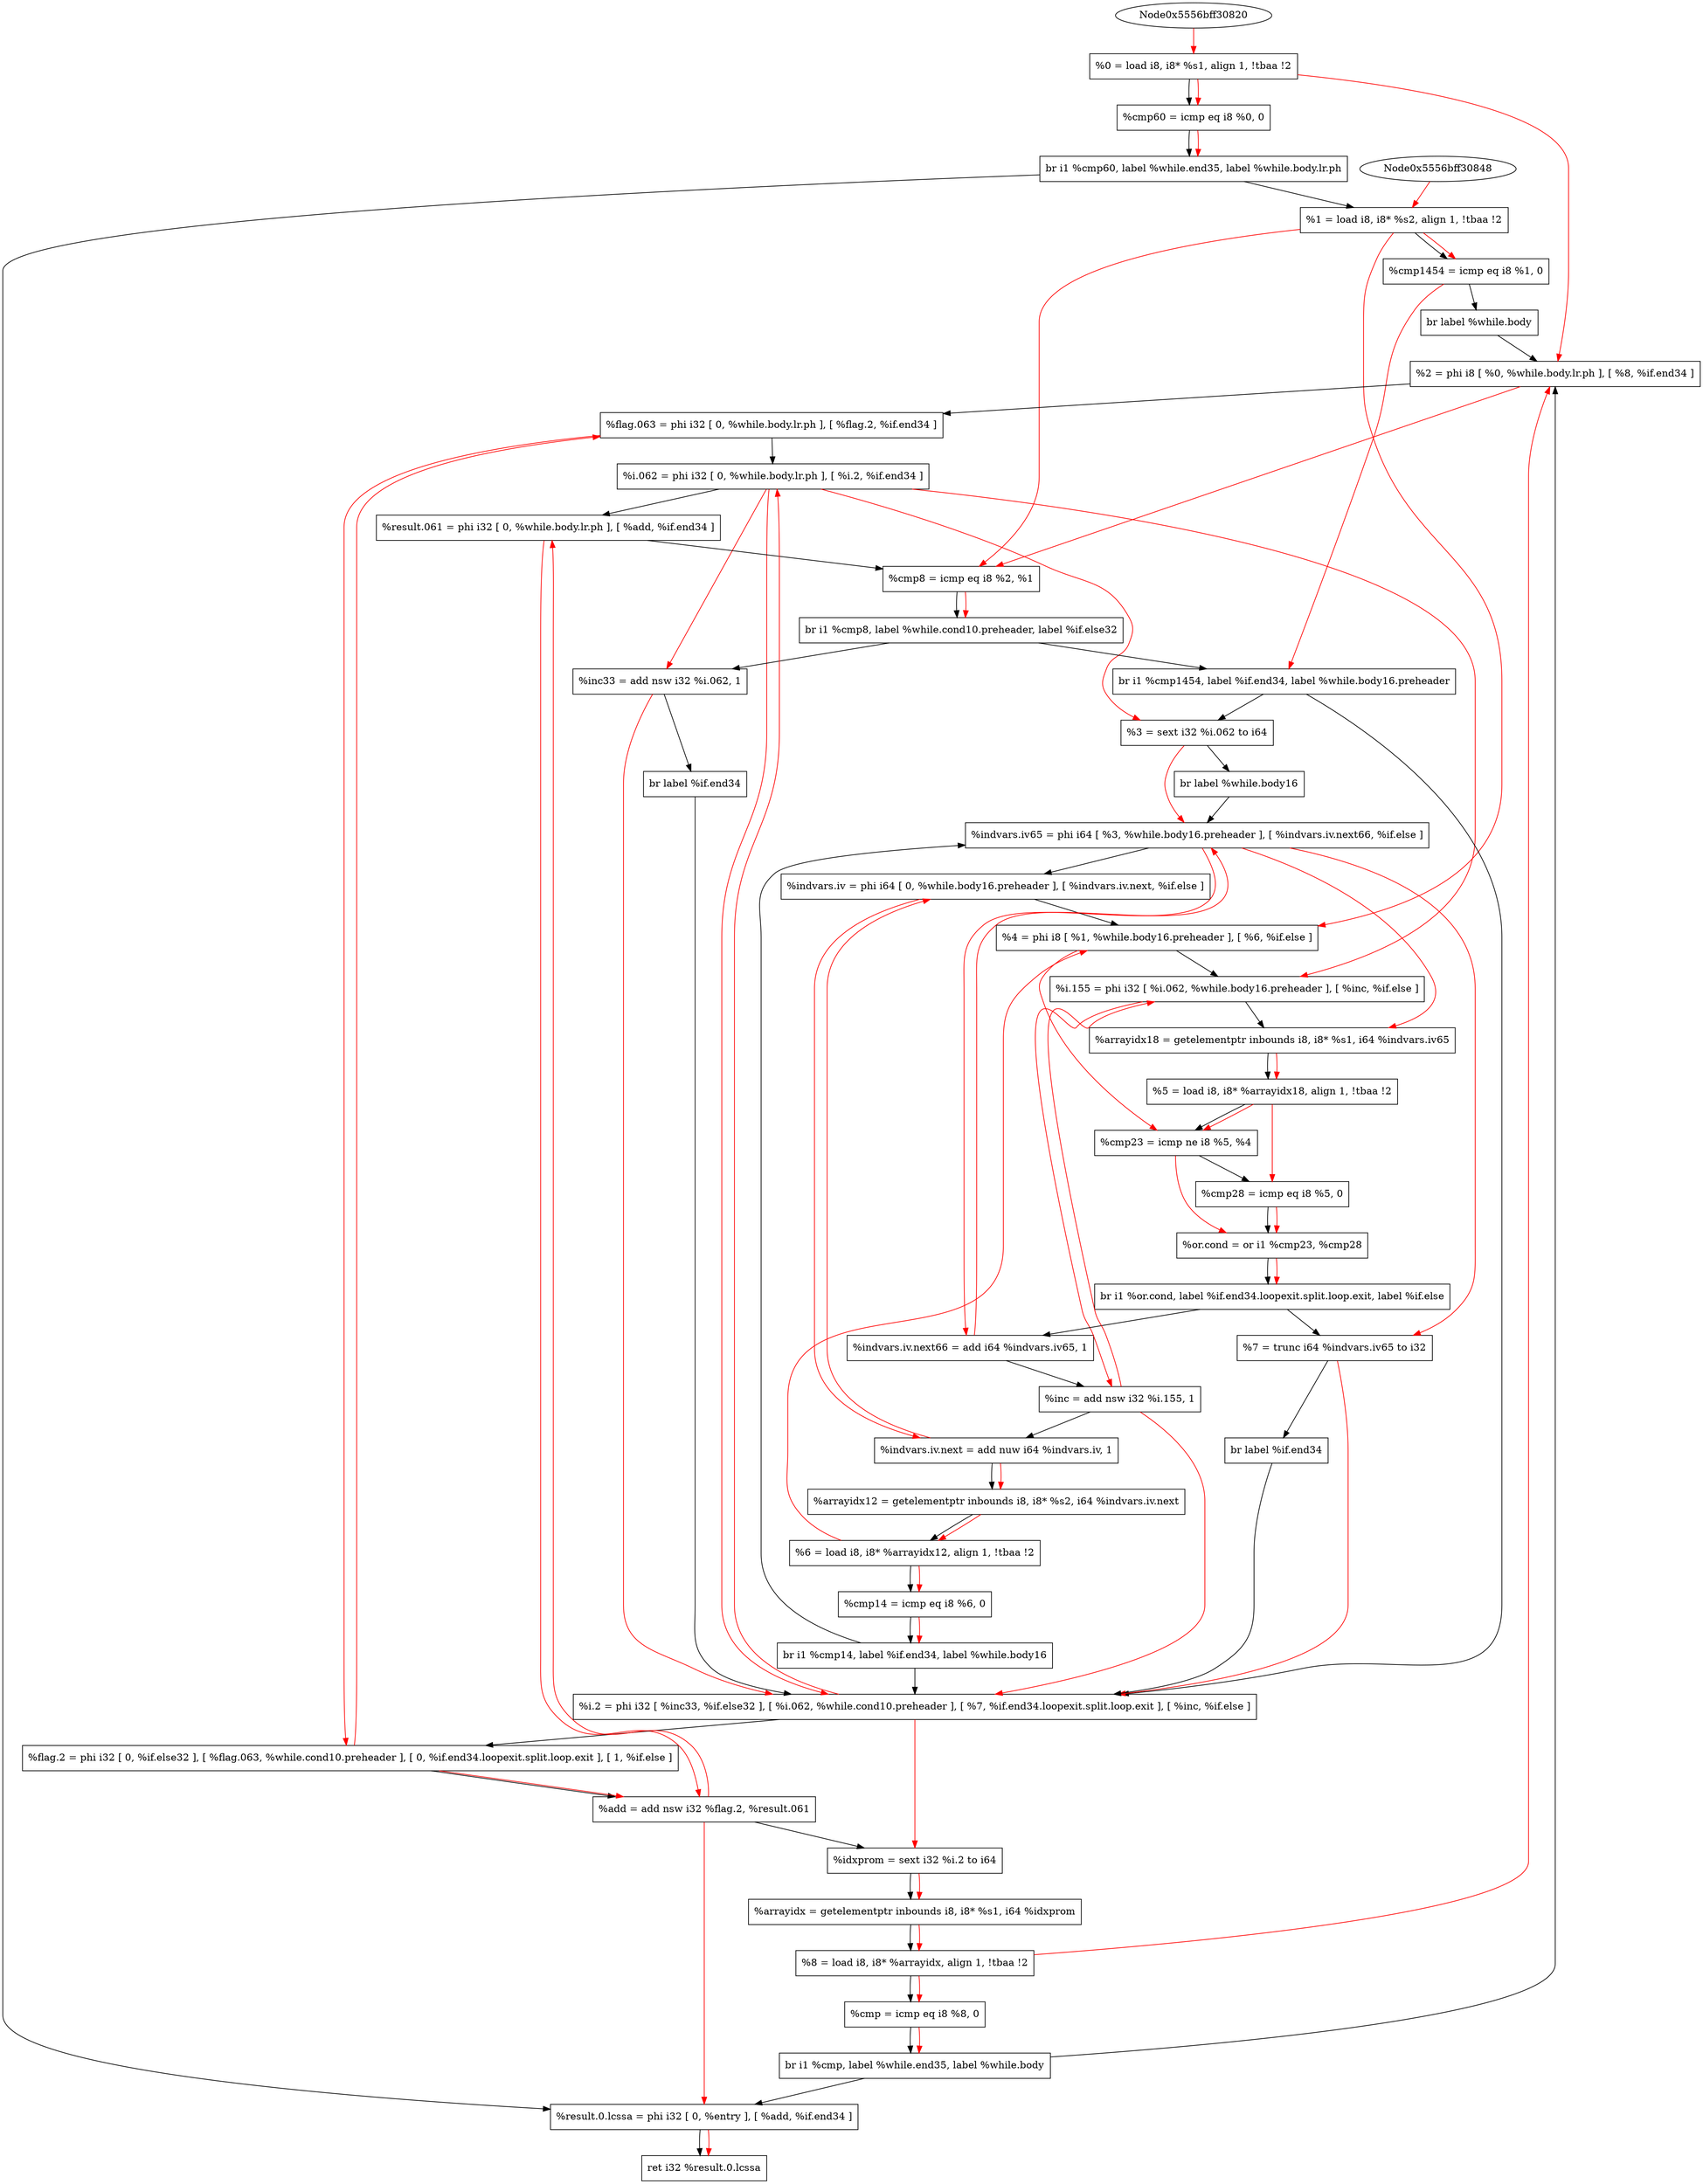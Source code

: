 digraph "CDFG for'func' function" {
	Node0x5556bff30a08[shape=record, label="  %0 = load i8, i8* %s1, align 1, !tbaa !2"];
	Node0x5556bff31f70[shape=record, label="  %cmp60 = icmp eq i8 %0, 0"];
	Node0x5556bfeb9db8[shape=record, label="  br i1 %cmp60, label %while.end35, label %while.body.lr.ph"];
	Node0x5556bff32178[shape=record, label="  %1 = load i8, i8* %s2, align 1, !tbaa !2"];
	Node0x5556bff32850[shape=record, label="  %cmp1454 = icmp eq i8 %1, 0"];
	Node0x5556bff32958[shape=record, label="  br label %while.body"];
	Node0x5556bff32a68[shape=record, label="  %2 = phi i8 [ %0, %while.body.lr.ph ], [ %8, %if.end34 ]"];
	Node0x5556bff32c28[shape=record, label="  %flag.063 = phi i32 [ 0, %while.body.lr.ph ], [ %flag.2, %if.end34 ]"];
	Node0x5556bff32da8[shape=record, label="  %i.062 = phi i32 [ 0, %while.body.lr.ph ], [ %i.2, %if.end34 ]"];
	Node0x5556bff32f18[shape=record, label="  %result.061 = phi i32 [ 0, %while.body.lr.ph ], [ %add, %if.end34 ]"];
	Node0x5556bff32fe0[shape=record, label="  %cmp8 = icmp eq i8 %2, %1"];
	Node0x5556bfec5228[shape=record, label="  br i1 %cmp8, label %while.cond10.preheader, label %if.else32"];
	Node0x5556bfec5348[shape=record, label="  br i1 %cmp1454, label %if.end34, label %while.body16.preheader"];
	Node0x5556bff332a8[shape=record, label="  %3 = sext i32 %i.062 to i64"];
	Node0x5556bff33568[shape=record, label="  br label %while.body16"];
	Node0x5556bff336e8[shape=record, label="  %indvars.iv65 = phi i64 [ %3, %while.body16.preheader ], [ %indvars.iv.next66, %if.else ]"];
	Node0x5556bff33878[shape=record, label="  %indvars.iv = phi i64 [ 0, %while.body16.preheader ], [ %indvars.iv.next, %if.else ]"];
	Node0x5556bff339e8[shape=record, label="  %4 = phi i8 [ %1, %while.body16.preheader ], [ %6, %if.else ]"];
	Node0x5556bff33b58[shape=record, label="  %i.155 = phi i32 [ %i.062, %while.body16.preheader ], [ %inc, %if.else ]"];
	Node0x5556bff33c40[shape=record, label="  %arrayidx18 = getelementptr inbounds i8, i8* %s1, i64 %indvars.iv65"];
	Node0x5556bff33ca8[shape=record, label="  %5 = load i8, i8* %arrayidx18, align 1, !tbaa !2"];
	Node0x5556bff33d20[shape=record, label="  %cmp23 = icmp ne i8 %5, %4"];
	Node0x5556bff33db0[shape=record, label="  %cmp28 = icmp eq i8 %5, 0"];
	Node0x5556bff33e40[shape=record, label="  %or.cond = or i1 %cmp23, %cmp28"];
	Node0x5556bfec5468[shape=record, label="  br i1 %or.cond, label %if.end34.loopexit.split.loop.exit, label %if.else"];
	Node0x5556bff34370[shape=record, label="  %indvars.iv.next66 = add i64 %indvars.iv65, 1"];
	Node0x5556bff343e0[shape=record, label="  %inc = add nsw i32 %i.155, 1"];
	Node0x5556bff34450[shape=record, label="  %indvars.iv.next = add nuw i64 %indvars.iv, 1"];
	Node0x5556bff344c0[shape=record, label="  %arrayidx12 = getelementptr inbounds i8, i8* %s2, i64 %indvars.iv.next"];
	Node0x5556bff33828[shape=record, label="  %6 = load i8, i8* %arrayidx12, align 1, !tbaa !2"];
	Node0x5556bff34540[shape=record, label="  %cmp14 = icmp eq i8 %6, 0"];
	Node0x5556bfec5588[shape=record, label="  br i1 %cmp14, label %if.end34, label %while.body16"];
	Node0x5556bff345b0[shape=record, label="  %inc33 = add nsw i32 %i.062, 1"];
	Node0x5556bff33378[shape=record, label="  br label %if.end34"];
	Node0x5556bff34298[shape=record, label="  %7 = trunc i64 %indvars.iv65 to i32"];
	Node0x5556bff33b08[shape=record, label="  br label %if.end34"];
	Node0x5556bff34618[shape=record, label="  %i.2 = phi i32 [ %inc33, %if.else32 ], [ %i.062, %while.cond10.preheader ], [ %7, %if.end34.loopexit.split.loop.exit ], [ %inc, %if.else ]"];
	Node0x5556bff346f8[shape=record, label="  %flag.2 = phi i32 [ 0, %if.else32 ], [ %flag.063, %while.cond10.preheader ], [ 0, %if.end34.loopexit.split.loop.exit ], [ 1, %if.else ]"];
	Node0x5556bff34800[shape=record, label="  %add = add nsw i32 %flag.2, %result.061"];
	Node0x5556bff32ec8[shape=record, label="  %idxprom = sext i32 %i.2 to i64"];
	Node0x5556bff34890[shape=record, label="  %arrayidx = getelementptr inbounds i8, i8* %s1, i64 %idxprom"];
	Node0x5556bff32bd8[shape=record, label="  %8 = load i8, i8* %arrayidx, align 1, !tbaa !2"];
	Node0x5556bff349a0[shape=record, label="  %cmp = icmp eq i8 %8, 0"];
	Node0x5556bff34a48[shape=record, label="  br i1 %cmp, label %while.end35, label %while.body"];
	Node0x5556bff33a88[shape=record, label="  %result.0.lcssa = phi i32 [ 0, %entry ], [ %add, %if.end34 ]"];
	Node0x5556bff32068[shape=record, label="  ret i32 %result.0.lcssa"];
	Node0x5556bff30a08 -> Node0x5556bff31f70
	Node0x5556bff31f70 -> Node0x5556bfeb9db8
	Node0x5556bfeb9db8 -> Node0x5556bff33a88
	Node0x5556bfeb9db8 -> Node0x5556bff32178
	Node0x5556bff32178 -> Node0x5556bff32850
	Node0x5556bff32850 -> Node0x5556bff32958
	Node0x5556bff32958 -> Node0x5556bff32a68
	Node0x5556bff32a68 -> Node0x5556bff32c28
	Node0x5556bff32c28 -> Node0x5556bff32da8
	Node0x5556bff32da8 -> Node0x5556bff32f18
	Node0x5556bff32f18 -> Node0x5556bff32fe0
	Node0x5556bff32fe0 -> Node0x5556bfec5228
	Node0x5556bfec5228 -> Node0x5556bfec5348
	Node0x5556bfec5228 -> Node0x5556bff345b0
	Node0x5556bfec5348 -> Node0x5556bff34618
	Node0x5556bfec5348 -> Node0x5556bff332a8
	Node0x5556bff332a8 -> Node0x5556bff33568
	Node0x5556bff33568 -> Node0x5556bff336e8
	Node0x5556bff336e8 -> Node0x5556bff33878
	Node0x5556bff33878 -> Node0x5556bff339e8
	Node0x5556bff339e8 -> Node0x5556bff33b58
	Node0x5556bff33b58 -> Node0x5556bff33c40
	Node0x5556bff33c40 -> Node0x5556bff33ca8
	Node0x5556bff33ca8 -> Node0x5556bff33d20
	Node0x5556bff33d20 -> Node0x5556bff33db0
	Node0x5556bff33db0 -> Node0x5556bff33e40
	Node0x5556bff33e40 -> Node0x5556bfec5468
	Node0x5556bfec5468 -> Node0x5556bff34298
	Node0x5556bfec5468 -> Node0x5556bff34370
	Node0x5556bff34370 -> Node0x5556bff343e0
	Node0x5556bff343e0 -> Node0x5556bff34450
	Node0x5556bff34450 -> Node0x5556bff344c0
	Node0x5556bff344c0 -> Node0x5556bff33828
	Node0x5556bff33828 -> Node0x5556bff34540
	Node0x5556bff34540 -> Node0x5556bfec5588
	Node0x5556bfec5588 -> Node0x5556bff34618
	Node0x5556bfec5588 -> Node0x5556bff336e8
	Node0x5556bff345b0 -> Node0x5556bff33378
	Node0x5556bff33378 -> Node0x5556bff34618
	Node0x5556bff34298 -> Node0x5556bff33b08
	Node0x5556bff33b08 -> Node0x5556bff34618
	Node0x5556bff34618 -> Node0x5556bff346f8
	Node0x5556bff346f8 -> Node0x5556bff34800
	Node0x5556bff34800 -> Node0x5556bff32ec8
	Node0x5556bff32ec8 -> Node0x5556bff34890
	Node0x5556bff34890 -> Node0x5556bff32bd8
	Node0x5556bff32bd8 -> Node0x5556bff349a0
	Node0x5556bff349a0 -> Node0x5556bff34a48
	Node0x5556bff34a48 -> Node0x5556bff33a88
	Node0x5556bff34a48 -> Node0x5556bff32a68
	Node0x5556bff33a88 -> Node0x5556bff32068
edge [color=red]
	Node0x5556bff30820 -> Node0x5556bff30a08
	Node0x5556bff30a08 -> Node0x5556bff31f70
	Node0x5556bff31f70 -> Node0x5556bfeb9db8
	Node0x5556bff30848 -> Node0x5556bff32178
	Node0x5556bff32178 -> Node0x5556bff32850
	Node0x5556bff30a08 -> Node0x5556bff32a68
	Node0x5556bff32bd8 -> Node0x5556bff32a68
	Node0x5556bff346f8 -> Node0x5556bff32c28
	Node0x5556bff34618 -> Node0x5556bff32da8
	Node0x5556bff34800 -> Node0x5556bff32f18
	Node0x5556bff32a68 -> Node0x5556bff32fe0
	Node0x5556bff32178 -> Node0x5556bff32fe0
	Node0x5556bff32fe0 -> Node0x5556bfec5228
	Node0x5556bff32850 -> Node0x5556bfec5348
	Node0x5556bff32da8 -> Node0x5556bff332a8
	Node0x5556bff332a8 -> Node0x5556bff336e8
	Node0x5556bff34370 -> Node0x5556bff336e8
	Node0x5556bff34450 -> Node0x5556bff33878
	Node0x5556bff32178 -> Node0x5556bff339e8
	Node0x5556bff33828 -> Node0x5556bff339e8
	Node0x5556bff32da8 -> Node0x5556bff33b58
	Node0x5556bff343e0 -> Node0x5556bff33b58
	Node0x5556bff336e8 -> Node0x5556bff33c40
	Node0x5556bff33c40 -> Node0x5556bff33ca8
	Node0x5556bff33ca8 -> Node0x5556bff33d20
	Node0x5556bff339e8 -> Node0x5556bff33d20
	Node0x5556bff33ca8 -> Node0x5556bff33db0
	Node0x5556bff33d20 -> Node0x5556bff33e40
	Node0x5556bff33db0 -> Node0x5556bff33e40
	Node0x5556bff33e40 -> Node0x5556bfec5468
	Node0x5556bff336e8 -> Node0x5556bff34370
	Node0x5556bff33b58 -> Node0x5556bff343e0
	Node0x5556bff33878 -> Node0x5556bff34450
	Node0x5556bff34450 -> Node0x5556bff344c0
	Node0x5556bff344c0 -> Node0x5556bff33828
	Node0x5556bff33828 -> Node0x5556bff34540
	Node0x5556bff34540 -> Node0x5556bfec5588
	Node0x5556bff32da8 -> Node0x5556bff345b0
	Node0x5556bff336e8 -> Node0x5556bff34298
	Node0x5556bff345b0 -> Node0x5556bff34618
	Node0x5556bff32da8 -> Node0x5556bff34618
	Node0x5556bff34298 -> Node0x5556bff34618
	Node0x5556bff343e0 -> Node0x5556bff34618
	Node0x5556bff32c28 -> Node0x5556bff346f8
	Node0x5556bff346f8 -> Node0x5556bff34800
	Node0x5556bff32f18 -> Node0x5556bff34800
	Node0x5556bff34618 -> Node0x5556bff32ec8
	Node0x5556bff32ec8 -> Node0x5556bff34890
	Node0x5556bff34890 -> Node0x5556bff32bd8
	Node0x5556bff32bd8 -> Node0x5556bff349a0
	Node0x5556bff349a0 -> Node0x5556bff34a48
	Node0x5556bff34800 -> Node0x5556bff33a88
	Node0x5556bff33a88 -> Node0x5556bff32068
}
